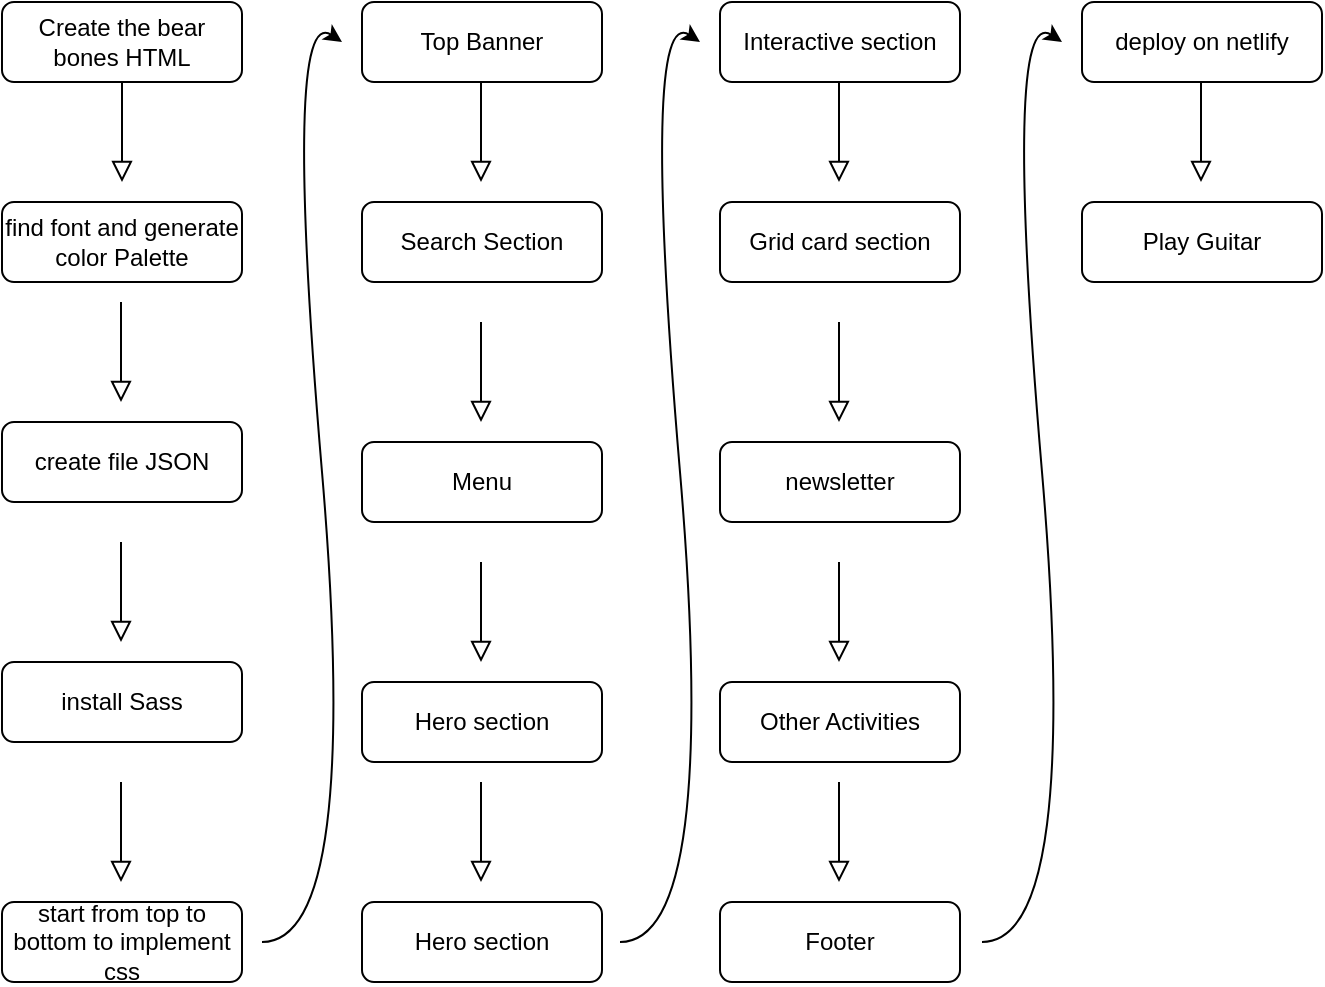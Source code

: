 <mxfile version="15.2.9" type="github">
  <diagram id="C5RBs43oDa-KdzZeNtuy" name="Page-1">
    <mxGraphModel dx="1414" dy="756" grid="1" gridSize="10" guides="1" tooltips="1" connect="1" arrows="1" fold="1" page="1" pageScale="1" pageWidth="827" pageHeight="1169" math="0" shadow="0">
      <root>
        <mxCell id="WIyWlLk6GJQsqaUBKTNV-0" />
        <mxCell id="WIyWlLk6GJQsqaUBKTNV-1" parent="WIyWlLk6GJQsqaUBKTNV-0" />
        <mxCell id="WIyWlLk6GJQsqaUBKTNV-2" value="" style="rounded=0;html=1;jettySize=auto;orthogonalLoop=1;fontSize=11;endArrow=block;endFill=0;endSize=8;strokeWidth=1;shadow=0;labelBackgroundColor=none;edgeStyle=orthogonalEdgeStyle;" parent="WIyWlLk6GJQsqaUBKTNV-1" source="WIyWlLk6GJQsqaUBKTNV-3" edge="1">
          <mxGeometry relative="1" as="geometry">
            <mxPoint x="80" y="170" as="targetPoint" />
          </mxGeometry>
        </mxCell>
        <mxCell id="WIyWlLk6GJQsqaUBKTNV-3" value="Create the bear bones HTML" style="rounded=1;whiteSpace=wrap;html=1;fontSize=12;glass=0;strokeWidth=1;shadow=0;" parent="WIyWlLk6GJQsqaUBKTNV-1" vertex="1">
          <mxGeometry x="20" y="80" width="120" height="40" as="geometry" />
        </mxCell>
        <mxCell id="WIyWlLk6GJQsqaUBKTNV-7" value="find font and generate color Palette" style="rounded=1;whiteSpace=wrap;html=1;fontSize=12;glass=0;strokeWidth=1;shadow=0;" parent="WIyWlLk6GJQsqaUBKTNV-1" vertex="1">
          <mxGeometry x="20" y="180" width="120" height="40" as="geometry" />
        </mxCell>
        <mxCell id="WIyWlLk6GJQsqaUBKTNV-11" value="create file JSON" style="rounded=1;whiteSpace=wrap;html=1;fontSize=12;glass=0;strokeWidth=1;shadow=0;" parent="WIyWlLk6GJQsqaUBKTNV-1" vertex="1">
          <mxGeometry x="20" y="290" width="120" height="40" as="geometry" />
        </mxCell>
        <mxCell id="NvWz0ljiMCln2K4b2Au7-0" value="" style="rounded=0;html=1;jettySize=auto;orthogonalLoop=1;fontSize=11;endArrow=block;endFill=0;endSize=8;strokeWidth=1;shadow=0;labelBackgroundColor=none;edgeStyle=orthogonalEdgeStyle;" edge="1" parent="WIyWlLk6GJQsqaUBKTNV-1">
          <mxGeometry relative="1" as="geometry">
            <mxPoint x="79.5" y="230" as="sourcePoint" />
            <mxPoint x="79.5" y="280" as="targetPoint" />
          </mxGeometry>
        </mxCell>
        <mxCell id="NvWz0ljiMCln2K4b2Au7-1" value="install Sass" style="rounded=1;whiteSpace=wrap;html=1;fontSize=12;glass=0;strokeWidth=1;shadow=0;" vertex="1" parent="WIyWlLk6GJQsqaUBKTNV-1">
          <mxGeometry x="20" y="410" width="120" height="40" as="geometry" />
        </mxCell>
        <mxCell id="NvWz0ljiMCln2K4b2Au7-2" value="" style="rounded=0;html=1;jettySize=auto;orthogonalLoop=1;fontSize=11;endArrow=block;endFill=0;endSize=8;strokeWidth=1;shadow=0;labelBackgroundColor=none;edgeStyle=orthogonalEdgeStyle;" edge="1" parent="WIyWlLk6GJQsqaUBKTNV-1">
          <mxGeometry relative="1" as="geometry">
            <mxPoint x="79.5" y="350" as="sourcePoint" />
            <mxPoint x="79.5" y="400" as="targetPoint" />
          </mxGeometry>
        </mxCell>
        <mxCell id="NvWz0ljiMCln2K4b2Au7-4" value="start from top to bottom to implement css" style="rounded=1;whiteSpace=wrap;html=1;fontSize=12;glass=0;strokeWidth=1;shadow=0;" vertex="1" parent="WIyWlLk6GJQsqaUBKTNV-1">
          <mxGeometry x="20" y="530" width="120" height="40" as="geometry" />
        </mxCell>
        <mxCell id="NvWz0ljiMCln2K4b2Au7-5" value="" style="rounded=0;html=1;jettySize=auto;orthogonalLoop=1;fontSize=11;endArrow=block;endFill=0;endSize=8;strokeWidth=1;shadow=0;labelBackgroundColor=none;edgeStyle=orthogonalEdgeStyle;" edge="1" parent="WIyWlLk6GJQsqaUBKTNV-1">
          <mxGeometry relative="1" as="geometry">
            <mxPoint x="79.5" y="470" as="sourcePoint" />
            <mxPoint x="79.5" y="520" as="targetPoint" />
          </mxGeometry>
        </mxCell>
        <mxCell id="NvWz0ljiMCln2K4b2Au7-7" value="" style="curved=1;endArrow=classic;html=1;" edge="1" parent="WIyWlLk6GJQsqaUBKTNV-1">
          <mxGeometry width="50" height="50" relative="1" as="geometry">
            <mxPoint x="150" y="550" as="sourcePoint" />
            <mxPoint x="190" y="100" as="targetPoint" />
            <Array as="points">
              <mxPoint x="200" y="550" />
              <mxPoint x="160" y="80" />
            </Array>
          </mxGeometry>
        </mxCell>
        <mxCell id="NvWz0ljiMCln2K4b2Au7-9" value="Top Banner" style="rounded=1;whiteSpace=wrap;html=1;fontSize=12;glass=0;strokeWidth=1;shadow=0;" vertex="1" parent="WIyWlLk6GJQsqaUBKTNV-1">
          <mxGeometry x="200" y="80" width="120" height="40" as="geometry" />
        </mxCell>
        <mxCell id="NvWz0ljiMCln2K4b2Au7-10" value="Search Section" style="rounded=1;whiteSpace=wrap;html=1;fontSize=12;glass=0;strokeWidth=1;shadow=0;" vertex="1" parent="WIyWlLk6GJQsqaUBKTNV-1">
          <mxGeometry x="200" y="180" width="120" height="40" as="geometry" />
        </mxCell>
        <mxCell id="NvWz0ljiMCln2K4b2Au7-11" value="" style="rounded=0;html=1;jettySize=auto;orthogonalLoop=1;fontSize=11;endArrow=block;endFill=0;endSize=8;strokeWidth=1;shadow=0;labelBackgroundColor=none;edgeStyle=orthogonalEdgeStyle;" edge="1" parent="WIyWlLk6GJQsqaUBKTNV-1">
          <mxGeometry relative="1" as="geometry">
            <mxPoint x="259.5" y="120" as="sourcePoint" />
            <mxPoint x="259.5" y="170" as="targetPoint" />
          </mxGeometry>
        </mxCell>
        <mxCell id="NvWz0ljiMCln2K4b2Au7-12" value="Menu" style="rounded=1;whiteSpace=wrap;html=1;fontSize=12;glass=0;strokeWidth=1;shadow=0;" vertex="1" parent="WIyWlLk6GJQsqaUBKTNV-1">
          <mxGeometry x="200" y="300" width="120" height="40" as="geometry" />
        </mxCell>
        <mxCell id="NvWz0ljiMCln2K4b2Au7-13" value="" style="rounded=0;html=1;jettySize=auto;orthogonalLoop=1;fontSize=11;endArrow=block;endFill=0;endSize=8;strokeWidth=1;shadow=0;labelBackgroundColor=none;edgeStyle=orthogonalEdgeStyle;" edge="1" parent="WIyWlLk6GJQsqaUBKTNV-1">
          <mxGeometry relative="1" as="geometry">
            <mxPoint x="259.5" y="240" as="sourcePoint" />
            <mxPoint x="259.5" y="290" as="targetPoint" />
          </mxGeometry>
        </mxCell>
        <mxCell id="NvWz0ljiMCln2K4b2Au7-14" value="Hero section" style="rounded=1;whiteSpace=wrap;html=1;fontSize=12;glass=0;strokeWidth=1;shadow=0;" vertex="1" parent="WIyWlLk6GJQsqaUBKTNV-1">
          <mxGeometry x="200" y="420" width="120" height="40" as="geometry" />
        </mxCell>
        <mxCell id="NvWz0ljiMCln2K4b2Au7-15" value="" style="rounded=0;html=1;jettySize=auto;orthogonalLoop=1;fontSize=11;endArrow=block;endFill=0;endSize=8;strokeWidth=1;shadow=0;labelBackgroundColor=none;edgeStyle=orthogonalEdgeStyle;" edge="1" parent="WIyWlLk6GJQsqaUBKTNV-1">
          <mxGeometry relative="1" as="geometry">
            <mxPoint x="259.5" y="360" as="sourcePoint" />
            <mxPoint x="259.5" y="410" as="targetPoint" />
          </mxGeometry>
        </mxCell>
        <mxCell id="NvWz0ljiMCln2K4b2Au7-16" value="Hero section" style="rounded=1;whiteSpace=wrap;html=1;fontSize=12;glass=0;strokeWidth=1;shadow=0;" vertex="1" parent="WIyWlLk6GJQsqaUBKTNV-1">
          <mxGeometry x="200" y="530" width="120" height="40" as="geometry" />
        </mxCell>
        <mxCell id="NvWz0ljiMCln2K4b2Au7-17" value="" style="rounded=0;html=1;jettySize=auto;orthogonalLoop=1;fontSize=11;endArrow=block;endFill=0;endSize=8;strokeWidth=1;shadow=0;labelBackgroundColor=none;edgeStyle=orthogonalEdgeStyle;" edge="1" parent="WIyWlLk6GJQsqaUBKTNV-1">
          <mxGeometry relative="1" as="geometry">
            <mxPoint x="259.5" y="470" as="sourcePoint" />
            <mxPoint x="259.5" y="520" as="targetPoint" />
          </mxGeometry>
        </mxCell>
        <mxCell id="NvWz0ljiMCln2K4b2Au7-18" value="" style="curved=1;endArrow=classic;html=1;" edge="1" parent="WIyWlLk6GJQsqaUBKTNV-1">
          <mxGeometry width="50" height="50" relative="1" as="geometry">
            <mxPoint x="329" y="550" as="sourcePoint" />
            <mxPoint x="369" y="100" as="targetPoint" />
            <Array as="points">
              <mxPoint x="379" y="550" />
              <mxPoint x="339" y="80" />
            </Array>
          </mxGeometry>
        </mxCell>
        <mxCell id="NvWz0ljiMCln2K4b2Au7-19" value="Interactive section" style="rounded=1;whiteSpace=wrap;html=1;fontSize=12;glass=0;strokeWidth=1;shadow=0;" vertex="1" parent="WIyWlLk6GJQsqaUBKTNV-1">
          <mxGeometry x="379" y="80" width="120" height="40" as="geometry" />
        </mxCell>
        <mxCell id="NvWz0ljiMCln2K4b2Au7-20" value="Grid card section" style="rounded=1;whiteSpace=wrap;html=1;fontSize=12;glass=0;strokeWidth=1;shadow=0;" vertex="1" parent="WIyWlLk6GJQsqaUBKTNV-1">
          <mxGeometry x="379" y="180" width="120" height="40" as="geometry" />
        </mxCell>
        <mxCell id="NvWz0ljiMCln2K4b2Au7-21" value="" style="rounded=0;html=1;jettySize=auto;orthogonalLoop=1;fontSize=11;endArrow=block;endFill=0;endSize=8;strokeWidth=1;shadow=0;labelBackgroundColor=none;edgeStyle=orthogonalEdgeStyle;" edge="1" parent="WIyWlLk6GJQsqaUBKTNV-1">
          <mxGeometry relative="1" as="geometry">
            <mxPoint x="438.5" y="120" as="sourcePoint" />
            <mxPoint x="438.5" y="170" as="targetPoint" />
          </mxGeometry>
        </mxCell>
        <mxCell id="NvWz0ljiMCln2K4b2Au7-22" value="newsletter" style="rounded=1;whiteSpace=wrap;html=1;fontSize=12;glass=0;strokeWidth=1;shadow=0;" vertex="1" parent="WIyWlLk6GJQsqaUBKTNV-1">
          <mxGeometry x="379" y="300" width="120" height="40" as="geometry" />
        </mxCell>
        <mxCell id="NvWz0ljiMCln2K4b2Au7-23" value="" style="rounded=0;html=1;jettySize=auto;orthogonalLoop=1;fontSize=11;endArrow=block;endFill=0;endSize=8;strokeWidth=1;shadow=0;labelBackgroundColor=none;edgeStyle=orthogonalEdgeStyle;" edge="1" parent="WIyWlLk6GJQsqaUBKTNV-1">
          <mxGeometry relative="1" as="geometry">
            <mxPoint x="438.5" y="240" as="sourcePoint" />
            <mxPoint x="438.5" y="290" as="targetPoint" />
          </mxGeometry>
        </mxCell>
        <mxCell id="NvWz0ljiMCln2K4b2Au7-24" value="Other Activities" style="rounded=1;whiteSpace=wrap;html=1;fontSize=12;glass=0;strokeWidth=1;shadow=0;" vertex="1" parent="WIyWlLk6GJQsqaUBKTNV-1">
          <mxGeometry x="379" y="420" width="120" height="40" as="geometry" />
        </mxCell>
        <mxCell id="NvWz0ljiMCln2K4b2Au7-25" value="" style="rounded=0;html=1;jettySize=auto;orthogonalLoop=1;fontSize=11;endArrow=block;endFill=0;endSize=8;strokeWidth=1;shadow=0;labelBackgroundColor=none;edgeStyle=orthogonalEdgeStyle;" edge="1" parent="WIyWlLk6GJQsqaUBKTNV-1">
          <mxGeometry relative="1" as="geometry">
            <mxPoint x="438.5" y="360" as="sourcePoint" />
            <mxPoint x="438.5" y="410" as="targetPoint" />
          </mxGeometry>
        </mxCell>
        <mxCell id="NvWz0ljiMCln2K4b2Au7-26" value="Footer" style="rounded=1;whiteSpace=wrap;html=1;fontSize=12;glass=0;strokeWidth=1;shadow=0;" vertex="1" parent="WIyWlLk6GJQsqaUBKTNV-1">
          <mxGeometry x="379" y="530" width="120" height="40" as="geometry" />
        </mxCell>
        <mxCell id="NvWz0ljiMCln2K4b2Au7-27" value="" style="rounded=0;html=1;jettySize=auto;orthogonalLoop=1;fontSize=11;endArrow=block;endFill=0;endSize=8;strokeWidth=1;shadow=0;labelBackgroundColor=none;edgeStyle=orthogonalEdgeStyle;" edge="1" parent="WIyWlLk6GJQsqaUBKTNV-1">
          <mxGeometry relative="1" as="geometry">
            <mxPoint x="438.5" y="470" as="sourcePoint" />
            <mxPoint x="438.5" y="520" as="targetPoint" />
          </mxGeometry>
        </mxCell>
        <mxCell id="NvWz0ljiMCln2K4b2Au7-28" value="" style="curved=1;endArrow=classic;html=1;" edge="1" parent="WIyWlLk6GJQsqaUBKTNV-1">
          <mxGeometry width="50" height="50" relative="1" as="geometry">
            <mxPoint x="510" y="550" as="sourcePoint" />
            <mxPoint x="550" y="100" as="targetPoint" />
            <Array as="points">
              <mxPoint x="560" y="550" />
              <mxPoint x="520" y="80" />
            </Array>
          </mxGeometry>
        </mxCell>
        <mxCell id="NvWz0ljiMCln2K4b2Au7-29" value="deploy on netlify" style="rounded=1;whiteSpace=wrap;html=1;fontSize=12;glass=0;strokeWidth=1;shadow=0;" vertex="1" parent="WIyWlLk6GJQsqaUBKTNV-1">
          <mxGeometry x="560" y="80" width="120" height="40" as="geometry" />
        </mxCell>
        <mxCell id="NvWz0ljiMCln2K4b2Au7-36" value="Play Guitar" style="rounded=1;whiteSpace=wrap;html=1;fontSize=12;glass=0;strokeWidth=1;shadow=0;" vertex="1" parent="WIyWlLk6GJQsqaUBKTNV-1">
          <mxGeometry x="560" y="180" width="120" height="40" as="geometry" />
        </mxCell>
        <mxCell id="NvWz0ljiMCln2K4b2Au7-37" value="" style="rounded=0;html=1;jettySize=auto;orthogonalLoop=1;fontSize=11;endArrow=block;endFill=0;endSize=8;strokeWidth=1;shadow=0;labelBackgroundColor=none;edgeStyle=orthogonalEdgeStyle;" edge="1" parent="WIyWlLk6GJQsqaUBKTNV-1">
          <mxGeometry relative="1" as="geometry">
            <mxPoint x="619.5" y="120" as="sourcePoint" />
            <mxPoint x="619.5" y="170" as="targetPoint" />
            <Array as="points">
              <mxPoint x="619" y="130" />
              <mxPoint x="619" y="130" />
            </Array>
          </mxGeometry>
        </mxCell>
      </root>
    </mxGraphModel>
  </diagram>
</mxfile>
